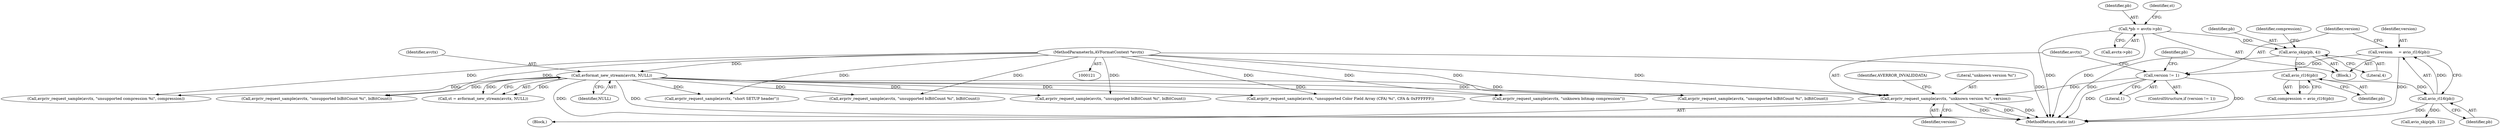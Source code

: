 digraph "0_FFmpeg_7e80b63ecd259d69d383623e75b318bf2bd491f6@pointer" {
"1000190" [label="(Call,avpriv_request_sample(avctx, \"unknown version %i\", version))"];
"1000144" [label="(Call,avformat_new_stream(avctx, NULL))"];
"1000122" [label="(MethodParameterIn,AVFormatContext *avctx)"];
"1000186" [label="(Call,version != 1)"];
"1000181" [label="(Call,version     = avio_rl16(pb))"];
"1000183" [label="(Call,avio_rl16(pb))"];
"1000179" [label="(Call,avio_rl16(pb))"];
"1000174" [label="(Call,avio_skip(pb, 4))"];
"1000125" [label="(Call,*pb = avctx->pb)"];
"1000197" [label="(Identifier,pb)"];
"1000182" [label="(Identifier,version)"];
"1000188" [label="(Literal,1)"];
"1000175" [label="(Identifier,pb)"];
"1000126" [label="(Identifier,pb)"];
"1000196" [label="(Call,avio_skip(pb, 12))"];
"1000122" [label="(MethodParameterIn,AVFormatContext *avctx)"];
"1000617" [label="(Call,avpriv_request_sample(avctx, \"unsupported biBitCount %i\", biBitCount))"];
"1000186" [label="(Call,version != 1)"];
"1000334" [label="(Call,avpriv_request_sample(avctx, \"short SETUP header\"))"];
"1000191" [label="(Identifier,avctx)"];
"1000177" [label="(Call,compression = avio_rl16(pb))"];
"1000143" [label="(Identifier,st)"];
"1000180" [label="(Identifier,pb)"];
"1000303" [label="(Call,avpriv_request_sample(avctx, \"unknown bitmap compression\"))"];
"1000189" [label="(Block,)"];
"1000190" [label="(Call,avpriv_request_sample(avctx, \"unknown version %i\", version))"];
"1000184" [label="(Identifier,pb)"];
"1000142" [label="(Call,st = avformat_new_stream(avctx, NULL))"];
"1000271" [label="(Call,avpriv_request_sample(avctx, \"unsupported biBitCount %i\", biBitCount))"];
"1000146" [label="(Identifier,NULL)"];
"1000183" [label="(Call,avio_rl16(pb))"];
"1000178" [label="(Identifier,compression)"];
"1000635" [label="(Call,avpriv_request_sample(avctx, \"unsupported compression %i\", compression))"];
"1000187" [label="(Identifier,version)"];
"1000125" [label="(Call,*pb = avctx->pb)"];
"1000127" [label="(Call,avctx->pb)"];
"1000123" [label="(Block,)"];
"1000780" [label="(MethodReturn,static int)"];
"1000195" [label="(Identifier,AVERROR_INVALIDDATA)"];
"1000537" [label="(Call,avpriv_request_sample(avctx, \"unsupported biBitCount %i\", biBitCount))"];
"1000625" [label="(Call,avpriv_request_sample(avctx, \"unsupported Color Field Array (CFA) %i\", CFA & 0xFFFFFF))"];
"1000179" [label="(Call,avio_rl16(pb))"];
"1000176" [label="(Literal,4)"];
"1000192" [label="(Literal,\"unknown version %i\")"];
"1000174" [label="(Call,avio_skip(pb, 4))"];
"1000145" [label="(Identifier,avctx)"];
"1000185" [label="(ControlStructure,if (version != 1))"];
"1000193" [label="(Identifier,version)"];
"1000582" [label="(Call,avpriv_request_sample(avctx, \"unsupported biBitCount %i\", biBitCount))"];
"1000181" [label="(Call,version     = avio_rl16(pb))"];
"1000144" [label="(Call,avformat_new_stream(avctx, NULL))"];
"1000190" -> "1000189"  [label="AST: "];
"1000190" -> "1000193"  [label="CFG: "];
"1000191" -> "1000190"  [label="AST: "];
"1000192" -> "1000190"  [label="AST: "];
"1000193" -> "1000190"  [label="AST: "];
"1000195" -> "1000190"  [label="CFG: "];
"1000190" -> "1000780"  [label="DDG: "];
"1000190" -> "1000780"  [label="DDG: "];
"1000190" -> "1000780"  [label="DDG: "];
"1000144" -> "1000190"  [label="DDG: "];
"1000122" -> "1000190"  [label="DDG: "];
"1000186" -> "1000190"  [label="DDG: "];
"1000144" -> "1000142"  [label="AST: "];
"1000144" -> "1000146"  [label="CFG: "];
"1000145" -> "1000144"  [label="AST: "];
"1000146" -> "1000144"  [label="AST: "];
"1000142" -> "1000144"  [label="CFG: "];
"1000144" -> "1000780"  [label="DDG: "];
"1000144" -> "1000780"  [label="DDG: "];
"1000144" -> "1000142"  [label="DDG: "];
"1000144" -> "1000142"  [label="DDG: "];
"1000122" -> "1000144"  [label="DDG: "];
"1000144" -> "1000271"  [label="DDG: "];
"1000144" -> "1000303"  [label="DDG: "];
"1000144" -> "1000334"  [label="DDG: "];
"1000144" -> "1000537"  [label="DDG: "];
"1000144" -> "1000582"  [label="DDG: "];
"1000144" -> "1000617"  [label="DDG: "];
"1000144" -> "1000625"  [label="DDG: "];
"1000144" -> "1000635"  [label="DDG: "];
"1000122" -> "1000121"  [label="AST: "];
"1000122" -> "1000780"  [label="DDG: "];
"1000122" -> "1000271"  [label="DDG: "];
"1000122" -> "1000303"  [label="DDG: "];
"1000122" -> "1000334"  [label="DDG: "];
"1000122" -> "1000537"  [label="DDG: "];
"1000122" -> "1000582"  [label="DDG: "];
"1000122" -> "1000617"  [label="DDG: "];
"1000122" -> "1000625"  [label="DDG: "];
"1000122" -> "1000635"  [label="DDG: "];
"1000186" -> "1000185"  [label="AST: "];
"1000186" -> "1000188"  [label="CFG: "];
"1000187" -> "1000186"  [label="AST: "];
"1000188" -> "1000186"  [label="AST: "];
"1000191" -> "1000186"  [label="CFG: "];
"1000197" -> "1000186"  [label="CFG: "];
"1000186" -> "1000780"  [label="DDG: "];
"1000186" -> "1000780"  [label="DDG: "];
"1000181" -> "1000186"  [label="DDG: "];
"1000181" -> "1000123"  [label="AST: "];
"1000181" -> "1000183"  [label="CFG: "];
"1000182" -> "1000181"  [label="AST: "];
"1000183" -> "1000181"  [label="AST: "];
"1000187" -> "1000181"  [label="CFG: "];
"1000181" -> "1000780"  [label="DDG: "];
"1000183" -> "1000181"  [label="DDG: "];
"1000183" -> "1000184"  [label="CFG: "];
"1000184" -> "1000183"  [label="AST: "];
"1000183" -> "1000780"  [label="DDG: "];
"1000179" -> "1000183"  [label="DDG: "];
"1000183" -> "1000196"  [label="DDG: "];
"1000179" -> "1000177"  [label="AST: "];
"1000179" -> "1000180"  [label="CFG: "];
"1000180" -> "1000179"  [label="AST: "];
"1000177" -> "1000179"  [label="CFG: "];
"1000179" -> "1000177"  [label="DDG: "];
"1000174" -> "1000179"  [label="DDG: "];
"1000174" -> "1000123"  [label="AST: "];
"1000174" -> "1000176"  [label="CFG: "];
"1000175" -> "1000174"  [label="AST: "];
"1000176" -> "1000174"  [label="AST: "];
"1000178" -> "1000174"  [label="CFG: "];
"1000174" -> "1000780"  [label="DDG: "];
"1000125" -> "1000174"  [label="DDG: "];
"1000125" -> "1000123"  [label="AST: "];
"1000125" -> "1000127"  [label="CFG: "];
"1000126" -> "1000125"  [label="AST: "];
"1000127" -> "1000125"  [label="AST: "];
"1000143" -> "1000125"  [label="CFG: "];
"1000125" -> "1000780"  [label="DDG: "];
"1000125" -> "1000780"  [label="DDG: "];
}
